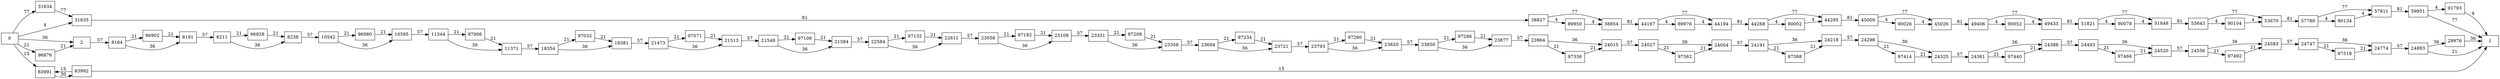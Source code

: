 digraph {
	graph [rankdir=LR]
	node [shape=rectangle]
	2 -> 8164 [label=57]
	8164 -> 8191 [label=36]
	8164 -> 96902 [label=21]
	8191 -> 8211 [label=57]
	8211 -> 8238 [label=36]
	8211 -> 96928 [label=21]
	8238 -> 10542 [label=57]
	10542 -> 10595 [label=36]
	10542 -> 96980 [label=21]
	10595 -> 11344 [label=57]
	11344 -> 11371 [label=36]
	11344 -> 97006 [label=21]
	11371 -> 18354 [label=57]
	18354 -> 18381 [label=36]
	18354 -> 97032 [label=21]
	18381 -> 21473 [label=57]
	21473 -> 21513 [label=36]
	21473 -> 97071 [label=21]
	21513 -> 21548 [label=57]
	21548 -> 21584 [label=36]
	21548 -> 97106 [label=21]
	21584 -> 22584 [label=57]
	22584 -> 22611 [label=36]
	22584 -> 97132 [label=21]
	22611 -> 23058 [label=57]
	23058 -> 23109 [label=36]
	23058 -> 97182 [label=21]
	23109 -> 23331 [label=57]
	23331 -> 23358 [label=36]
	23331 -> 97208 [label=21]
	23358 -> 23694 [label=57]
	23694 -> 23721 [label=36]
	23694 -> 97234 [label=21]
	23721 -> 23793 [label=57]
	23793 -> 23820 [label=36]
	23793 -> 97260 [label=21]
	23820 -> 23850 [label=57]
	23850 -> 23877 [label=36]
	23850 -> 97286 [label=21]
	23877 -> 23964 [label=57]
	23964 -> 24015 [label=36]
	23964 -> 97336 [label=21]
	24015 -> 24027 [label=57]
	24027 -> 24054 [label=36]
	24027 -> 97362 [label=21]
	24054 -> 24191 [label=57]
	24191 -> 24218 [label=36]
	24191 -> 97388 [label=21]
	24218 -> 24298 [label=57]
	24298 -> 24325 [label=36]
	24298 -> 97414 [label=21]
	24325 -> 24361 [label=57]
	24361 -> 24388 [label=36]
	24361 -> 97440 [label=21]
	24388 -> 24493 [label=57]
	24493 -> 24520 [label=36]
	24493 -> 97466 [label=21]
	24520 -> 24556 [label=57]
	24556 -> 24583 [label=36]
	24556 -> 97492 [label=21]
	24583 -> 24747 [label=57]
	24747 -> 24774 [label=36]
	24747 -> 97518 [label=21]
	24774 -> 24893 [label=57]
	24893 -> 1 [label=21]
	24893 -> 29976 [label=36]
	29976 -> 1 [label=36]
	31634 -> 31635 [label=77]
	31635 -> 38827 [label=81]
	38827 -> 38854 [label=77]
	38827 -> 89950 [label=4]
	38854 -> 44167 [label=81]
	44167 -> 44194 [label=77]
	44167 -> 89976 [label=4]
	44194 -> 44268 [label=81]
	44268 -> 44295 [label=77]
	44268 -> 90002 [label=4]
	44295 -> 45000 [label=81]
	45000 -> 45026 [label=77]
	45000 -> 90026 [label=4]
	45026 -> 49406 [label=81]
	49406 -> 49433 [label=77]
	49406 -> 90052 [label=4]
	49433 -> 51821 [label=81]
	51821 -> 51848 [label=77]
	51821 -> 90078 [label=4]
	51848 -> 53643 [label=81]
	53643 -> 53670 [label=77]
	53643 -> 90104 [label=4]
	53670 -> 57780 [label=81]
	57780 -> 57811 [label=77]
	57780 -> 90134 [label=4]
	57811 -> 59951 [label=81]
	59951 -> 1 [label=77]
	59951 -> 91793 [label=4]
	83991 -> 83992 [label=30]
	83992 -> 83991 [label=15]
	83992 -> 1 [label=15]
	89950 -> 38854 [label=4]
	89976 -> 44194 [label=4]
	90002 -> 44295 [label=4]
	90026 -> 45026 [label=4]
	90052 -> 49433 [label=4]
	90078 -> 51848 [label=4]
	90104 -> 53670 [label=4]
	90134 -> 57811 [label=4]
	91793 -> 1 [label=4]
	96876 -> 2 [label=21]
	96902 -> 8191 [label=21]
	96928 -> 8238 [label=21]
	96980 -> 10595 [label=21]
	97006 -> 11371 [label=21]
	97032 -> 18381 [label=21]
	97071 -> 21513 [label=21]
	97106 -> 21584 [label=21]
	97132 -> 22611 [label=21]
	97182 -> 23109 [label=21]
	97208 -> 23358 [label=21]
	97234 -> 23721 [label=21]
	97260 -> 23820 [label=21]
	97286 -> 23877 [label=21]
	97336 -> 24015 [label=21]
	97362 -> 24054 [label=21]
	97388 -> 24218 [label=21]
	97414 -> 24325 [label=21]
	97440 -> 24388 [label=21]
	97466 -> 24520 [label=21]
	97492 -> 24583 [label=21]
	97518 -> 24774 [label=21]
	0 -> 2 [label=36]
	0 -> 31635 [label=4]
	0 -> 31634 [label=77]
	0 -> 83991 [label=15]
	0 -> 96876 [label=21]
}
